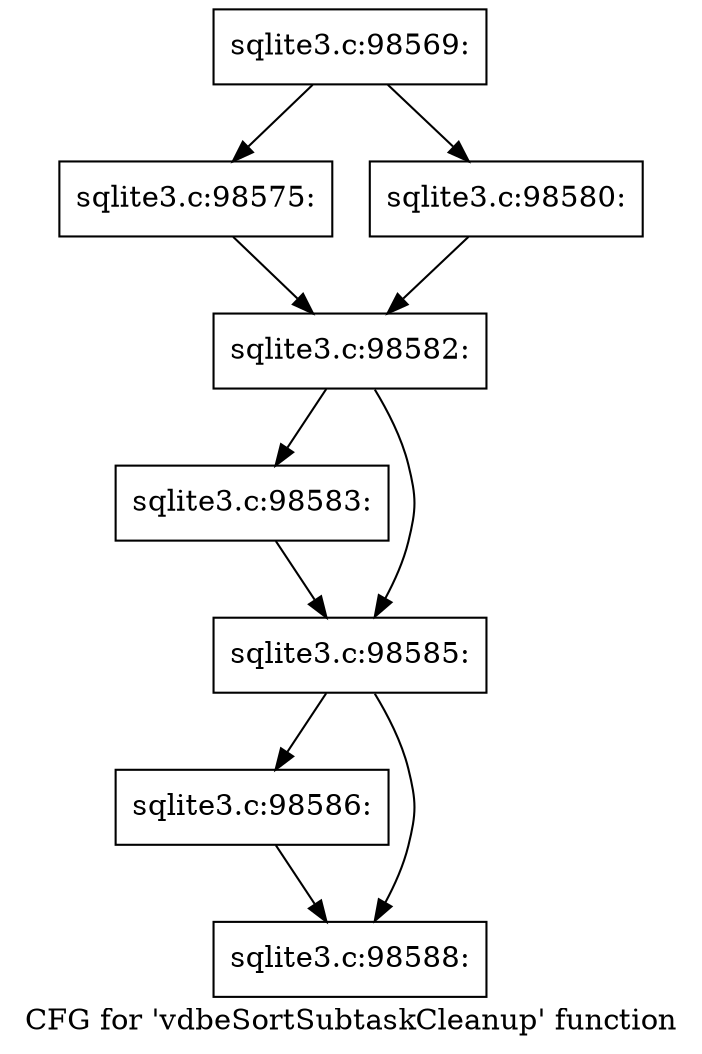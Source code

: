 digraph "CFG for 'vdbeSortSubtaskCleanup' function" {
	label="CFG for 'vdbeSortSubtaskCleanup' function";

	Node0x55c0f7a2b510 [shape=record,label="{sqlite3.c:98569:}"];
	Node0x55c0f7a2b510 -> Node0x55c0f7a2ba70;
	Node0x55c0f7a2b510 -> Node0x55c0f7a2dd20;
	Node0x55c0f7a2ba70 [shape=record,label="{sqlite3.c:98575:}"];
	Node0x55c0f7a2ba70 -> Node0x55c0f7a2bac0;
	Node0x55c0f7a2dd20 [shape=record,label="{sqlite3.c:98580:}"];
	Node0x55c0f7a2dd20 -> Node0x55c0f7a2bac0;
	Node0x55c0f7a2bac0 [shape=record,label="{sqlite3.c:98582:}"];
	Node0x55c0f7a2bac0 -> Node0x55c0f7a2ecf0;
	Node0x55c0f7a2bac0 -> Node0x55c0f7a2ed40;
	Node0x55c0f7a2ecf0 [shape=record,label="{sqlite3.c:98583:}"];
	Node0x55c0f7a2ecf0 -> Node0x55c0f7a2ed40;
	Node0x55c0f7a2ed40 [shape=record,label="{sqlite3.c:98585:}"];
	Node0x55c0f7a2ed40 -> Node0x55c0f7a2f790;
	Node0x55c0f7a2ed40 -> Node0x55c0f7a2f7e0;
	Node0x55c0f7a2f790 [shape=record,label="{sqlite3.c:98586:}"];
	Node0x55c0f7a2f790 -> Node0x55c0f7a2f7e0;
	Node0x55c0f7a2f7e0 [shape=record,label="{sqlite3.c:98588:}"];
}
